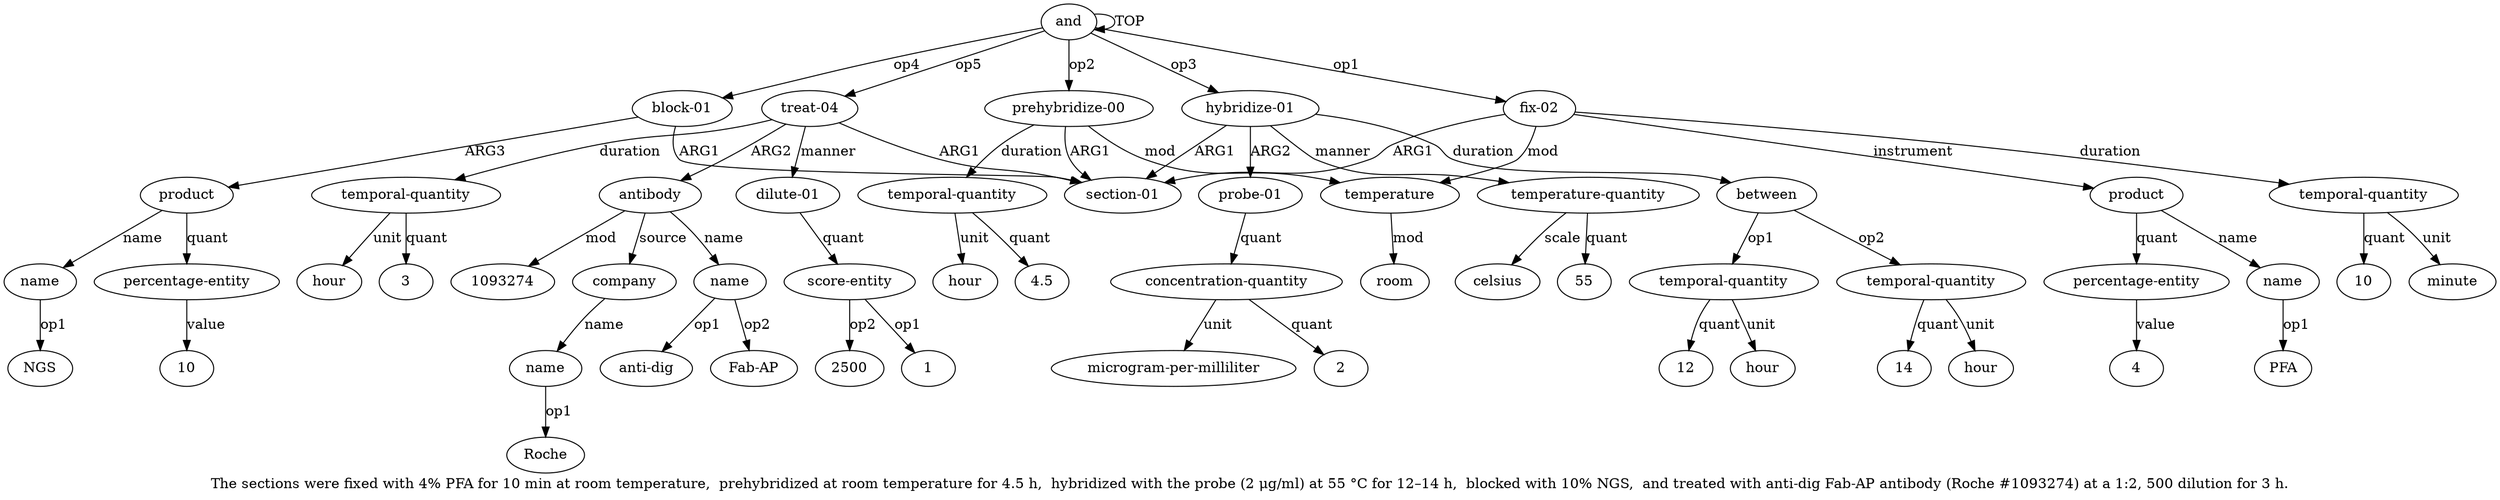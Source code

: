 digraph  {
	graph [label="The sections were fixed with 4% PFA for 10 min at room temperature,  prehybridized at room temperature for 4.5 h,  hybridized with \
the probe (2 μg/ml) at 55 °C for 12–14 h,  blocked with 10% NGS,  and treated with anti-dig Fab-AP antibody (Roche #1093274) \
at a 1:2, 500 dilution for 3 h."];
	node [label="\N"];
	a20	 [color=black,
		gold_ind=20,
		gold_label="temporal-quantity",
		label="temporal-quantity",
		test_ind=20,
		test_label="temporal-quantity"];
	a21	 [color=black,
		gold_ind=21,
		gold_label=hour,
		label=hour,
		test_ind=21,
		test_label=hour];
	a20 -> a21 [key=0,
	color=black,
	gold_label=unit,
	label=unit,
	test_label=unit];
"a20 12" [color=black,
	gold_ind=-1,
	gold_label=12,
	label=12,
	test_ind=-1,
	test_label=12];
a20 -> "a20 12" [key=0,
color=black,
gold_label=quant,
label=quant,
test_label=quant];
a22 [color=black,
gold_ind=22,
gold_label="temporal-quantity",
label="temporal-quantity",
test_ind=22,
test_label="temporal-quantity"];
a23 [color=black,
gold_ind=23,
gold_label=hour,
label=hour,
test_ind=23,
test_label=hour];
a22 -> a23 [key=0,
color=black,
gold_label=unit,
label=unit,
test_label=unit];
"a22 14" [color=black,
gold_ind=-1,
gold_label=14,
label=14,
test_ind=-1,
test_label=14];
a22 -> "a22 14" [key=0,
color=black,
gold_label=quant,
label=quant,
test_label=quant];
a24 [color=black,
gold_ind=24,
gold_label="block-01",
label="block-01",
test_ind=24,
test_label="block-01"];
a25 [color=black,
gold_ind=25,
gold_label=product,
label=product,
test_ind=25,
test_label=product];
a24 -> a25 [key=0,
color=black,
gold_label=ARG3,
label=ARG3,
test_label=ARG3];
a2 [color=black,
gold_ind=2,
gold_label="section-01",
label="section-01",
test_ind=2,
test_label="section-01"];
a24 -> a2 [key=0,
color=black,
gold_label=ARG1,
label=ARG1,
test_label=ARG1];
a26 [color=black,
gold_ind=26,
gold_label=name,
label=name,
test_ind=26,
test_label=name];
a25 -> a26 [key=0,
color=black,
gold_label=name,
label=name,
test_label=name];
a27 [color=black,
gold_ind=27,
gold_label="percentage-entity",
label="percentage-entity",
test_ind=27,
test_label="percentage-entity"];
a25 -> a27 [key=0,
color=black,
gold_label=quant,
label=quant,
test_label=quant];
"a26 NGS" [color=black,
gold_ind=-1,
gold_label=NGS,
label=NGS,
test_ind=-1,
test_label=NGS];
a26 -> "a26 NGS" [key=0,
color=black,
gold_label=op1,
label=op1,
test_label=op1];
"a27 10" [color=black,
gold_ind=-1,
gold_label=10,
label=10,
test_ind=-1,
test_label=10];
a27 -> "a27 10" [key=0,
color=black,
gold_label=value,
label=value,
test_label=value];
a28 [color=black,
gold_ind=28,
gold_label="treat-04",
label="treat-04",
test_ind=28,
test_label="treat-04"];
a29 [color=black,
gold_ind=29,
gold_label=antibody,
label=antibody,
test_ind=29,
test_label=antibody];
a28 -> a29 [key=0,
color=black,
gold_label=ARG2,
label=ARG2,
test_label=ARG2];
a33 [color=black,
gold_ind=33,
gold_label="dilute-01",
label="dilute-01",
test_ind=33,
test_label="dilute-01"];
a28 -> a33 [key=0,
color=black,
gold_label=manner,
label=manner,
test_label=manner];
a35 [color=black,
gold_ind=35,
gold_label="temporal-quantity",
label="temporal-quantity",
test_ind=35,
test_label="temporal-quantity"];
a28 -> a35 [key=0,
color=black,
gold_label=duration,
label=duration,
test_label=duration];
a28 -> a2 [key=0,
color=black,
gold_label=ARG1,
label=ARG1,
test_label=ARG1];
"a29 1093274" [color=black,
gold_ind=-1,
gold_label=1093274,
label=1093274,
test_ind=-1,
test_label=1093274];
a29 -> "a29 1093274" [key=0,
color=black,
gold_label=mod,
label=mod,
test_label=mod];
a31 [color=black,
gold_ind=31,
gold_label=company,
label=company,
test_ind=31,
test_label=company];
a29 -> a31 [key=0,
color=black,
gold_label=source,
label=source,
test_label=source];
a30 [color=black,
gold_ind=30,
gold_label=name,
label=name,
test_ind=30,
test_label=name];
a29 -> a30 [key=0,
color=black,
gold_label=name,
label=name,
test_label=name];
"a15 2" [color=black,
gold_ind=-1,
gold_label=2,
label=2,
test_ind=-1,
test_label=2];
a32 [color=black,
gold_ind=32,
gold_label=name,
label=name,
test_ind=32,
test_label=name];
a31 -> a32 [key=0,
color=black,
gold_label=name,
label=name,
test_label=name];
"a30 anti-dig" [color=black,
gold_ind=-1,
gold_label="anti-dig",
label="anti-dig",
test_ind=-1,
test_label="anti-dig"];
a30 -> "a30 anti-dig" [key=0,
color=black,
gold_label=op1,
label=op1,
test_label=op1];
"a30 Fab-AP" [color=black,
gold_ind=-1,
gold_label="Fab-AP",
label="Fab-AP",
test_ind=-1,
test_label="Fab-AP"];
a30 -> "a30 Fab-AP" [key=0,
color=black,
gold_label=op2,
label=op2,
test_label=op2];
"a5 4" [color=black,
gold_ind=-1,
gold_label=4,
label=4,
test_ind=-1,
test_label=4];
a36 [color=black,
gold_ind=36,
gold_label=hour,
label=hour,
test_ind=36,
test_label=hour];
a34 [color=black,
gold_ind=34,
gold_label="score-entity",
label="score-entity",
test_ind=34,
test_label="score-entity"];
a33 -> a34 [key=0,
color=black,
gold_label=quant,
label=quant,
test_label=quant];
a35 -> a36 [key=0,
color=black,
gold_label=unit,
label=unit,
test_label=unit];
"a35 3" [color=black,
gold_ind=-1,
gold_label=3,
label=3,
test_ind=-1,
test_label=3];
a35 -> "a35 3" [key=0,
color=black,
gold_label=quant,
label=quant,
test_label=quant];
"a34 2500" [color=black,
gold_ind=-1,
gold_label=2500,
label=2500,
test_ind=-1,
test_label=2500];
a34 -> "a34 2500" [key=0,
color=black,
gold_label=op2,
label=op2,
test_label=op2];
"a34 1" [color=black,
gold_ind=-1,
gold_label=1,
label=1,
test_ind=-1,
test_label=1];
a34 -> "a34 1" [key=0,
color=black,
gold_label=op1,
label=op1,
test_label=op1];
"a6 10" [color=black,
gold_ind=-1,
gold_label=10,
label=10,
test_ind=-1,
test_label=10];
"a4 PFA" [color=black,
gold_ind=-1,
gold_label=PFA,
label=PFA,
test_ind=-1,
test_label=PFA];
"a32 Roche" [color=black,
gold_ind=-1,
gold_label=Roche,
label=Roche,
test_ind=-1,
test_label=Roche];
a32 -> "a32 Roche" [key=0,
color=black,
gold_label=op1,
label=op1,
test_label=op1];
a15 [color=black,
gold_ind=15,
gold_label="concentration-quantity",
label="concentration-quantity",
test_ind=15,
test_label="concentration-quantity"];
a15 -> "a15 2" [key=0,
color=black,
gold_label=quant,
label=quant,
test_label=quant];
a16 [color=black,
gold_ind=16,
gold_label="microgram-per-milliliter",
label="microgram-per-milliliter",
test_ind=16,
test_label="microgram-per-milliliter"];
a15 -> a16 [key=0,
color=black,
gold_label=unit,
label=unit,
test_label=unit];
a14 [color=black,
gold_ind=14,
gold_label="probe-01",
label="probe-01",
test_ind=14,
test_label="probe-01"];
a14 -> a15 [key=0,
color=black,
gold_label=quant,
label=quant,
test_label=quant];
a17 [color=black,
gold_ind=17,
gold_label="temperature-quantity",
label="temperature-quantity",
test_ind=17,
test_label="temperature-quantity"];
a18 [color=black,
gold_ind=18,
gold_label=celsius,
label=celsius,
test_ind=18,
test_label=celsius];
a17 -> a18 [key=0,
color=black,
gold_label=scale,
label=scale,
test_label=scale];
"a17 55" [color=black,
gold_ind=-1,
gold_label=55,
label=55,
test_ind=-1,
test_label=55];
a17 -> "a17 55" [key=0,
color=black,
gold_label=quant,
label=quant,
test_label=quant];
a11 [color=black,
gold_ind=11,
gold_label="temporal-quantity",
label="temporal-quantity",
test_ind=11,
test_label="temporal-quantity"];
a12 [color=black,
gold_ind=12,
gold_label=hour,
label=hour,
test_ind=12,
test_label=hour];
a11 -> a12 [key=0,
color=black,
gold_label=unit,
label=unit,
test_label=unit];
"a11 4.5" [color=black,
gold_ind=-1,
gold_label=4.5,
label=4.5,
test_ind=-1,
test_label=4.5];
a11 -> "a11 4.5" [key=0,
color=black,
gold_label=quant,
label=quant,
test_label=quant];
a10 [color=black,
gold_ind=10,
gold_label="prehybridize-00",
label="prehybridize-00",
test_ind=10,
test_label="prehybridize-00"];
a10 -> a11 [key=0,
color=black,
gold_label=duration,
label=duration,
test_label=duration];
a10 -> a2 [key=0,
color=black,
gold_label=ARG1,
label=ARG1,
test_label=ARG1];
a8 [color=black,
gold_ind=8,
gold_label=temperature,
label=temperature,
test_ind=8,
test_label=temperature];
a10 -> a8 [key=0,
color=black,
gold_label=mod,
label=mod,
test_label=mod];
a13 [color=black,
gold_ind=13,
gold_label="hybridize-01",
label="hybridize-01",
test_ind=13,
test_label="hybridize-01"];
a13 -> a14 [key=0,
color=black,
gold_label=ARG2,
label=ARG2,
test_label=ARG2];
a13 -> a17 [key=0,
color=black,
gold_label=manner,
label=manner,
test_label=manner];
a19 [color=black,
gold_ind=19,
gold_label=between,
label=between,
test_ind=19,
test_label=between];
a13 -> a19 [key=0,
color=black,
gold_label=duration,
label=duration,
test_label=duration];
a13 -> a2 [key=0,
color=black,
gold_label=ARG1,
label=ARG1,
test_label=ARG1];
a19 -> a20 [key=0,
color=black,
gold_label=op1,
label=op1,
test_label=op1];
a19 -> a22 [key=0,
color=black,
gold_label=op2,
label=op2,
test_label=op2];
a1 [color=black,
gold_ind=1,
gold_label="fix-02",
label="fix-02",
test_ind=1,
test_label="fix-02"];
a3 [color=black,
gold_ind=3,
gold_label=product,
label=product,
test_ind=3,
test_label=product];
a1 -> a3 [key=0,
color=black,
gold_label=instrument,
label=instrument,
test_label=instrument];
a1 -> a2 [key=0,
color=black,
gold_label=ARG1,
label=ARG1,
test_label=ARG1];
a6 [color=black,
gold_ind=6,
gold_label="temporal-quantity",
label="temporal-quantity",
test_ind=6,
test_label="temporal-quantity"];
a1 -> a6 [key=0,
color=black,
gold_label=duration,
label=duration,
test_label=duration];
a1 -> a8 [key=0,
color=black,
gold_label=mod,
label=mod,
test_label=mod];
a0 [color=black,
gold_ind=0,
gold_label=and,
label=and,
test_ind=0,
test_label=and];
a0 -> a24 [key=0,
color=black,
gold_label=op4,
label=op4,
test_label=op4];
a0 -> a28 [key=0,
color=black,
gold_label=op5,
label=op5,
test_label=op5];
a0 -> a10 [key=0,
color=black,
gold_label=op2,
label=op2,
test_label=op2];
a0 -> a13 [key=0,
color=black,
gold_label=op3,
label=op3,
test_label=op3];
a0 -> a1 [key=0,
color=black,
gold_label=op1,
label=op1,
test_label=op1];
a0 -> a0 [key=0,
color=black,
gold_label=TOP,
label=TOP,
test_label=TOP];
a5 [color=black,
gold_ind=5,
gold_label="percentage-entity",
label="percentage-entity",
test_ind=5,
test_label="percentage-entity"];
a3 -> a5 [key=0,
color=black,
gold_label=quant,
label=quant,
test_label=quant];
a4 [color=black,
gold_ind=4,
gold_label=name,
label=name,
test_ind=4,
test_label=name];
a3 -> a4 [key=0,
color=black,
gold_label=name,
label=name,
test_label=name];
a5 -> "a5 4" [key=0,
color=black,
gold_label=value,
label=value,
test_label=value];
a4 -> "a4 PFA" [key=0,
color=black,
gold_label=op1,
label=op1,
test_label=op1];
a7 [color=black,
gold_ind=7,
gold_label=minute,
label=minute,
test_ind=7,
test_label=minute];
a6 -> "a6 10" [key=0,
color=black,
gold_label=quant,
label=quant,
test_label=quant];
a6 -> a7 [key=0,
color=black,
gold_label=unit,
label=unit,
test_label=unit];
a9 [color=black,
gold_ind=9,
gold_label=room,
label=room,
test_ind=9,
test_label=room];
a8 -> a9 [key=0,
color=black,
gold_label=mod,
label=mod,
test_label=mod];
}
